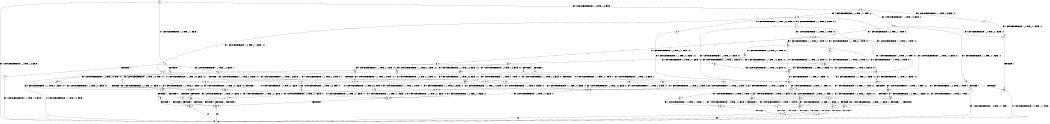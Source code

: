 digraph BCG {
size = "7, 10.5";
center = TRUE;
node [shape = circle];
0 [peripheries = 2];
0 -> 1 [label = "EX !0 !ATOMIC_EXCH_BRANCH (1, +1, TRUE, +1, 3, FALSE) !::"];
0 -> 2 [label = "EX !1 !ATOMIC_EXCH_BRANCH (1, +0, TRUE, +1, 1, FALSE) !::"];
0 -> 3 [label = "EX !0 !ATOMIC_EXCH_BRANCH (1, +1, TRUE, +1, 3, FALSE) !::"];
2 -> 4 [label = "TERMINATE !1"];
2 -> 5 [label = "TERMINATE !1"];
2 -> 6 [label = "EX !0 !ATOMIC_EXCH_BRANCH (1, +1, TRUE, +1, 3, FALSE) !:1:"];
3 -> 7 [label = "EX !0 !ATOMIC_EXCH_BRANCH (1, +1, TRUE, +0, 3, FALSE) !:0:"];
3 -> 8 [label = "EX !1 !ATOMIC_EXCH_BRANCH (1, +0, TRUE, +1, 1, TRUE) !:0:"];
3 -> 9 [label = "EX !0 !ATOMIC_EXCH_BRANCH (1, +1, TRUE, +0, 3, FALSE) !:0:"];
4 -> 1 [label = "EX !0 !ATOMIC_EXCH_BRANCH (1, +1, TRUE, +1, 3, FALSE) !::"];
5 -> 1 [label = "EX !0 !ATOMIC_EXCH_BRANCH (1, +1, TRUE, +1, 3, FALSE) !::"];
5 -> 10 [label = "EX !0 !ATOMIC_EXCH_BRANCH (1, +1, TRUE, +1, 3, FALSE) !::"];
6 -> 11 [label = "EX !0 !ATOMIC_EXCH_BRANCH (1, +1, TRUE, +0, 3, FALSE) !:0:1:"];
6 -> 12 [label = "TERMINATE !1"];
6 -> 13 [label = "EX !0 !ATOMIC_EXCH_BRANCH (1, +1, TRUE, +0, 3, FALSE) !:0:1:"];
7 -> 14 [label = "EX !0 !ATOMIC_EXCH_BRANCH (1, +1, TRUE, +0, 1, FALSE) !:0:"];
8 -> 15 [label = "EX !0 !ATOMIC_EXCH_BRANCH (1, +1, TRUE, +0, 3, TRUE) !:0:1:"];
8 -> 16 [label = "EX !1 !ATOMIC_EXCH_BRANCH (1, +0, TRUE, +1, 1, FALSE) !:0:1:"];
8 -> 17 [label = "EX !0 !ATOMIC_EXCH_BRANCH (1, +1, TRUE, +0, 3, TRUE) !:0:1:"];
9 -> 14 [label = "EX !0 !ATOMIC_EXCH_BRANCH (1, +1, TRUE, +0, 1, FALSE) !:0:"];
9 -> 18 [label = "EX !1 !ATOMIC_EXCH_BRANCH (1, +0, TRUE, +1, 1, TRUE) !:0:"];
9 -> 19 [label = "EX !0 !ATOMIC_EXCH_BRANCH (1, +1, TRUE, +0, 1, FALSE) !:0:"];
10 -> 20 [label = "EX !0 !ATOMIC_EXCH_BRANCH (1, +1, TRUE, +0, 3, FALSE) !:0:"];
10 -> 21 [label = "EX !0 !ATOMIC_EXCH_BRANCH (1, +1, TRUE, +0, 3, FALSE) !:0:"];
11 -> 22 [label = "EX !0 !ATOMIC_EXCH_BRANCH (1, +1, TRUE, +0, 1, FALSE) !:0:1:"];
12 -> 20 [label = "EX !0 !ATOMIC_EXCH_BRANCH (1, +1, TRUE, +0, 3, FALSE) !:0:"];
12 -> 21 [label = "EX !0 !ATOMIC_EXCH_BRANCH (1, +1, TRUE, +0, 3, FALSE) !:0:"];
13 -> 22 [label = "EX !0 !ATOMIC_EXCH_BRANCH (1, +1, TRUE, +0, 1, FALSE) !:0:1:"];
13 -> 23 [label = "TERMINATE !1"];
13 -> 24 [label = "EX !0 !ATOMIC_EXCH_BRANCH (1, +1, TRUE, +0, 1, FALSE) !:0:1:"];
14 -> 25 [label = "TERMINATE !0"];
15 -> 26 [label = "EX !0 !ATOMIC_EXCH_BRANCH (1, +1, TRUE, +0, 1, FALSE) !:0:1:"];
16 -> 27 [label = "EX !0 !ATOMIC_EXCH_BRANCH (1, +1, TRUE, +0, 3, TRUE) !:0:1:"];
16 -> 28 [label = "TERMINATE !1"];
16 -> 29 [label = "EX !0 !ATOMIC_EXCH_BRANCH (1, +1, TRUE, +0, 3, TRUE) !:0:1:"];
17 -> 26 [label = "EX !0 !ATOMIC_EXCH_BRANCH (1, +1, TRUE, +0, 1, FALSE) !:0:1:"];
17 -> 18 [label = "EX !1 !ATOMIC_EXCH_BRANCH (1, +0, TRUE, +1, 1, TRUE) !:0:1:"];
17 -> 30 [label = "EX !0 !ATOMIC_EXCH_BRANCH (1, +1, TRUE, +0, 1, FALSE) !:0:1:"];
18 -> 31 [label = "EX !0 !ATOMIC_EXCH_BRANCH (1, +1, TRUE, +0, 1, TRUE) !:0:1:"];
18 -> 32 [label = "EX !1 !ATOMIC_EXCH_BRANCH (1, +0, TRUE, +1, 1, FALSE) !:0:1:"];
18 -> 33 [label = "EX !0 !ATOMIC_EXCH_BRANCH (1, +1, TRUE, +0, 1, TRUE) !:0:1:"];
19 -> 25 [label = "TERMINATE !0"];
19 -> 34 [label = "TERMINATE !0"];
19 -> 35 [label = "EX !1 !ATOMIC_EXCH_BRANCH (1, +0, TRUE, +1, 1, TRUE) !:0:"];
20 -> 36 [label = "EX !0 !ATOMIC_EXCH_BRANCH (1, +1, TRUE, +0, 1, FALSE) !:0:"];
21 -> 36 [label = "EX !0 !ATOMIC_EXCH_BRANCH (1, +1, TRUE, +0, 1, FALSE) !:0:"];
21 -> 37 [label = "EX !0 !ATOMIC_EXCH_BRANCH (1, +1, TRUE, +0, 1, FALSE) !:0:"];
22 -> 38 [label = "TERMINATE !0"];
23 -> 36 [label = "EX !0 !ATOMIC_EXCH_BRANCH (1, +1, TRUE, +0, 1, FALSE) !:0:"];
23 -> 37 [label = "EX !0 !ATOMIC_EXCH_BRANCH (1, +1, TRUE, +0, 1, FALSE) !:0:"];
24 -> 38 [label = "TERMINATE !0"];
24 -> 39 [label = "TERMINATE !1"];
24 -> 40 [label = "TERMINATE !0"];
25 -> 1 [label = "EX !1 !ATOMIC_EXCH_BRANCH (1, +0, TRUE, +1, 1, TRUE) !::"];
26 -> 41 [label = "EX !1 !ATOMIC_EXCH_BRANCH (1, +0, TRUE, +1, 1, TRUE) !:0:1:"];
27 -> 22 [label = "EX !0 !ATOMIC_EXCH_BRANCH (1, +1, TRUE, +0, 1, FALSE) !:0:1:"];
28 -> 42 [label = "EX !0 !ATOMIC_EXCH_BRANCH (1, +1, TRUE, +0, 3, TRUE) !:0:"];
28 -> 43 [label = "EX !0 !ATOMIC_EXCH_BRANCH (1, +1, TRUE, +0, 3, TRUE) !:0:"];
29 -> 22 [label = "EX !0 !ATOMIC_EXCH_BRANCH (1, +1, TRUE, +0, 1, FALSE) !:0:1:"];
29 -> 23 [label = "TERMINATE !1"];
29 -> 24 [label = "EX !0 !ATOMIC_EXCH_BRANCH (1, +1, TRUE, +0, 1, FALSE) !:0:1:"];
30 -> 41 [label = "EX !1 !ATOMIC_EXCH_BRANCH (1, +0, TRUE, +1, 1, TRUE) !:0:1:"];
30 -> 44 [label = "TERMINATE !0"];
30 -> 35 [label = "EX !1 !ATOMIC_EXCH_BRANCH (1, +0, TRUE, +1, 1, TRUE) !:0:1:"];
31 -> 45 [label = "EX !0 !ATOMIC_EXCH_BRANCH (1, +1, TRUE, +1, 3, TRUE) !:0:1:"];
32 -> 46 [label = "EX !0 !ATOMIC_EXCH_BRANCH (1, +1, TRUE, +0, 1, TRUE) !:0:1:"];
32 -> 47 [label = "TERMINATE !1"];
32 -> 48 [label = "EX !0 !ATOMIC_EXCH_BRANCH (1, +1, TRUE, +0, 1, TRUE) !:0:1:"];
33 -> 45 [label = "EX !0 !ATOMIC_EXCH_BRANCH (1, +1, TRUE, +1, 3, TRUE) !:0:1:"];
33 -> 49 [label = "EX !1 !ATOMIC_EXCH_BRANCH (1, +0, TRUE, +1, 1, TRUE) !:0:1:"];
33 -> 50 [label = "EX !0 !ATOMIC_EXCH_BRANCH (1, +1, TRUE, +1, 3, TRUE) !:0:1:"];
34 -> 1 [label = "EX !1 !ATOMIC_EXCH_BRANCH (1, +0, TRUE, +1, 1, TRUE) !::"];
34 -> 51 [label = "EX !1 !ATOMIC_EXCH_BRANCH (1, +0, TRUE, +1, 1, TRUE) !::"];
35 -> 52 [label = "EX !1 !ATOMIC_EXCH_BRANCH (1, +0, TRUE, +1, 1, FALSE) !:0:1:"];
35 -> 53 [label = "TERMINATE !0"];
35 -> 54 [label = "EX !1 !ATOMIC_EXCH_BRANCH (1, +0, TRUE, +1, 1, FALSE) !:0:1:"];
36 -> 55 [label = "TERMINATE !0"];
37 -> 55 [label = "TERMINATE !0"];
37 -> 56 [label = "TERMINATE !0"];
38 -> 55 [label = "TERMINATE !1"];
39 -> 55 [label = "TERMINATE !0"];
39 -> 56 [label = "TERMINATE !0"];
40 -> 55 [label = "TERMINATE !1"];
40 -> 56 [label = "TERMINATE !1"];
41 -> 52 [label = "EX !1 !ATOMIC_EXCH_BRANCH (1, +0, TRUE, +1, 1, FALSE) !:0:1:"];
42 -> 36 [label = "EX !0 !ATOMIC_EXCH_BRANCH (1, +1, TRUE, +0, 1, FALSE) !:0:"];
43 -> 36 [label = "EX !0 !ATOMIC_EXCH_BRANCH (1, +1, TRUE, +0, 1, FALSE) !:0:"];
43 -> 37 [label = "EX !0 !ATOMIC_EXCH_BRANCH (1, +1, TRUE, +0, 1, FALSE) !:0:"];
44 -> 57 [label = "EX !1 !ATOMIC_EXCH_BRANCH (1, +0, TRUE, +1, 1, TRUE) !:1:"];
44 -> 51 [label = "EX !1 !ATOMIC_EXCH_BRANCH (1, +0, TRUE, +1, 1, TRUE) !:1:"];
45 -> 26 [label = "EX !0 !ATOMIC_EXCH_BRANCH (1, +1, TRUE, +0, 1, FALSE) !:0:1:"];
46 -> 11 [label = "EX !0 !ATOMIC_EXCH_BRANCH (1, +1, TRUE, +1, 3, TRUE) !:0:1:"];
47 -> 58 [label = "EX !0 !ATOMIC_EXCH_BRANCH (1, +1, TRUE, +0, 1, TRUE) !:0:"];
47 -> 59 [label = "EX !0 !ATOMIC_EXCH_BRANCH (1, +1, TRUE, +0, 1, TRUE) !:0:"];
48 -> 11 [label = "EX !0 !ATOMIC_EXCH_BRANCH (1, +1, TRUE, +1, 3, TRUE) !:0:1:"];
48 -> 60 [label = "TERMINATE !1"];
48 -> 13 [label = "EX !0 !ATOMIC_EXCH_BRANCH (1, +1, TRUE, +1, 3, TRUE) !:0:1:"];
49 -> 61 [label = "EX !0 !ATOMIC_EXCH_BRANCH (1, +1, TRUE, +1, 3, FALSE) !:0:1:"];
49 -> 62 [label = "EX !1 !ATOMIC_EXCH_BRANCH (1, +0, TRUE, +1, 1, FALSE) !:0:1:"];
49 -> 63 [label = "EX !0 !ATOMIC_EXCH_BRANCH (1, +1, TRUE, +1, 3, FALSE) !:0:1:"];
50 -> 26 [label = "EX !0 !ATOMIC_EXCH_BRANCH (1, +1, TRUE, +0, 1, FALSE) !:0:1:"];
50 -> 18 [label = "EX !1 !ATOMIC_EXCH_BRANCH (1, +0, TRUE, +1, 1, TRUE) !:0:1:"];
50 -> 30 [label = "EX !0 !ATOMIC_EXCH_BRANCH (1, +1, TRUE, +0, 1, FALSE) !:0:1:"];
51 -> 64 [label = "EX !1 !ATOMIC_EXCH_BRANCH (1, +0, TRUE, +1, 1, FALSE) !:1:"];
51 -> 65 [label = "EX !1 !ATOMIC_EXCH_BRANCH (1, +0, TRUE, +1, 1, FALSE) !:1:"];
52 -> 66 [label = "TERMINATE !0"];
53 -> 64 [label = "EX !1 !ATOMIC_EXCH_BRANCH (1, +0, TRUE, +1, 1, FALSE) !:1:"];
53 -> 65 [label = "EX !1 !ATOMIC_EXCH_BRANCH (1, +0, TRUE, +1, 1, FALSE) !:1:"];
54 -> 66 [label = "TERMINATE !0"];
54 -> 67 [label = "TERMINATE !1"];
54 -> 68 [label = "TERMINATE !0"];
55 -> 1 [label = "exit"];
56 -> 1 [label = "exit"];
57 -> 64 [label = "EX !1 !ATOMIC_EXCH_BRANCH (1, +0, TRUE, +1, 1, FALSE) !:1:"];
58 -> 20 [label = "EX !0 !ATOMIC_EXCH_BRANCH (1, +1, TRUE, +1, 3, TRUE) !:0:"];
59 -> 20 [label = "EX !0 !ATOMIC_EXCH_BRANCH (1, +1, TRUE, +1, 3, TRUE) !:0:"];
59 -> 21 [label = "EX !0 !ATOMIC_EXCH_BRANCH (1, +1, TRUE, +1, 3, TRUE) !:0:"];
60 -> 20 [label = "EX !0 !ATOMIC_EXCH_BRANCH (1, +1, TRUE, +1, 3, TRUE) !:0:"];
60 -> 21 [label = "EX !0 !ATOMIC_EXCH_BRANCH (1, +1, TRUE, +1, 3, TRUE) !:0:"];
61 -> 45 [label = "EX !0 !ATOMIC_EXCH_BRANCH (1, +1, TRUE, +0, 3, FALSE) !:0:1:"];
62 -> 69 [label = "EX !0 !ATOMIC_EXCH_BRANCH (1, +1, TRUE, +1, 3, FALSE) !:0:1:"];
62 -> 70 [label = "TERMINATE !1"];
62 -> 6 [label = "EX !0 !ATOMIC_EXCH_BRANCH (1, +1, TRUE, +1, 3, FALSE) !:0:1:"];
63 -> 45 [label = "EX !0 !ATOMIC_EXCH_BRANCH (1, +1, TRUE, +0, 3, FALSE) !:0:1:"];
63 -> 8 [label = "EX !1 !ATOMIC_EXCH_BRANCH (1, +0, TRUE, +1, 1, TRUE) !:0:1:"];
63 -> 50 [label = "EX !0 !ATOMIC_EXCH_BRANCH (1, +1, TRUE, +0, 3, FALSE) !:0:1:"];
64 -> 71 [label = "TERMINATE !1"];
65 -> 71 [label = "TERMINATE !1"];
65 -> 72 [label = "TERMINATE !1"];
66 -> 71 [label = "TERMINATE !1"];
67 -> 71 [label = "TERMINATE !0"];
67 -> 72 [label = "TERMINATE !0"];
68 -> 71 [label = "TERMINATE !1"];
68 -> 72 [label = "TERMINATE !1"];
69 -> 11 [label = "EX !0 !ATOMIC_EXCH_BRANCH (1, +1, TRUE, +0, 3, FALSE) !:0:1:"];
70 -> 73 [label = "EX !0 !ATOMIC_EXCH_BRANCH (1, +1, TRUE, +1, 3, FALSE) !:0:"];
70 -> 10 [label = "EX !0 !ATOMIC_EXCH_BRANCH (1, +1, TRUE, +1, 3, FALSE) !:0:"];
71 -> 1 [label = "exit"];
72 -> 1 [label = "exit"];
73 -> 20 [label = "EX !0 !ATOMIC_EXCH_BRANCH (1, +1, TRUE, +0, 3, FALSE) !:0:"];
}
